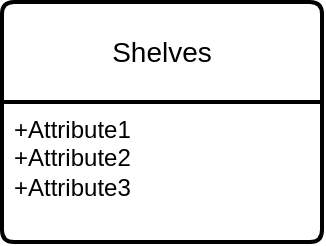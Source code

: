 <mxfile version="23.1.5" type="github">
  <diagram name="Page-1" id="Cl8Hs9dp4OTu8hWq7VVz">
    <mxGraphModel dx="268" dy="146" grid="1" gridSize="10" guides="1" tooltips="1" connect="1" arrows="1" fold="1" page="1" pageScale="1" pageWidth="827" pageHeight="1169" math="0" shadow="0">
      <root>
        <mxCell id="0" />
        <mxCell id="1" parent="0" />
        <mxCell id="e6NJQBcaBhR17FKWJ9qm-1" value="Shelves" style="swimlane;childLayout=stackLayout;horizontal=1;startSize=50;horizontalStack=0;rounded=1;fontSize=14;fontStyle=0;strokeWidth=2;resizeParent=0;resizeLast=1;shadow=0;dashed=0;align=center;arcSize=4;whiteSpace=wrap;html=1;" vertex="1" parent="1">
          <mxGeometry x="70" y="90" width="160" height="120" as="geometry" />
        </mxCell>
        <mxCell id="e6NJQBcaBhR17FKWJ9qm-2" value="+Attribute1&#xa;+Attribute2&#xa;+Attribute3" style="align=left;strokeColor=none;fillColor=none;spacingLeft=4;fontSize=12;verticalAlign=top;resizable=0;rotatable=0;part=1;html=1;" vertex="1" parent="e6NJQBcaBhR17FKWJ9qm-1">
          <mxGeometry y="50" width="160" height="70" as="geometry" />
        </mxCell>
      </root>
    </mxGraphModel>
  </diagram>
</mxfile>
